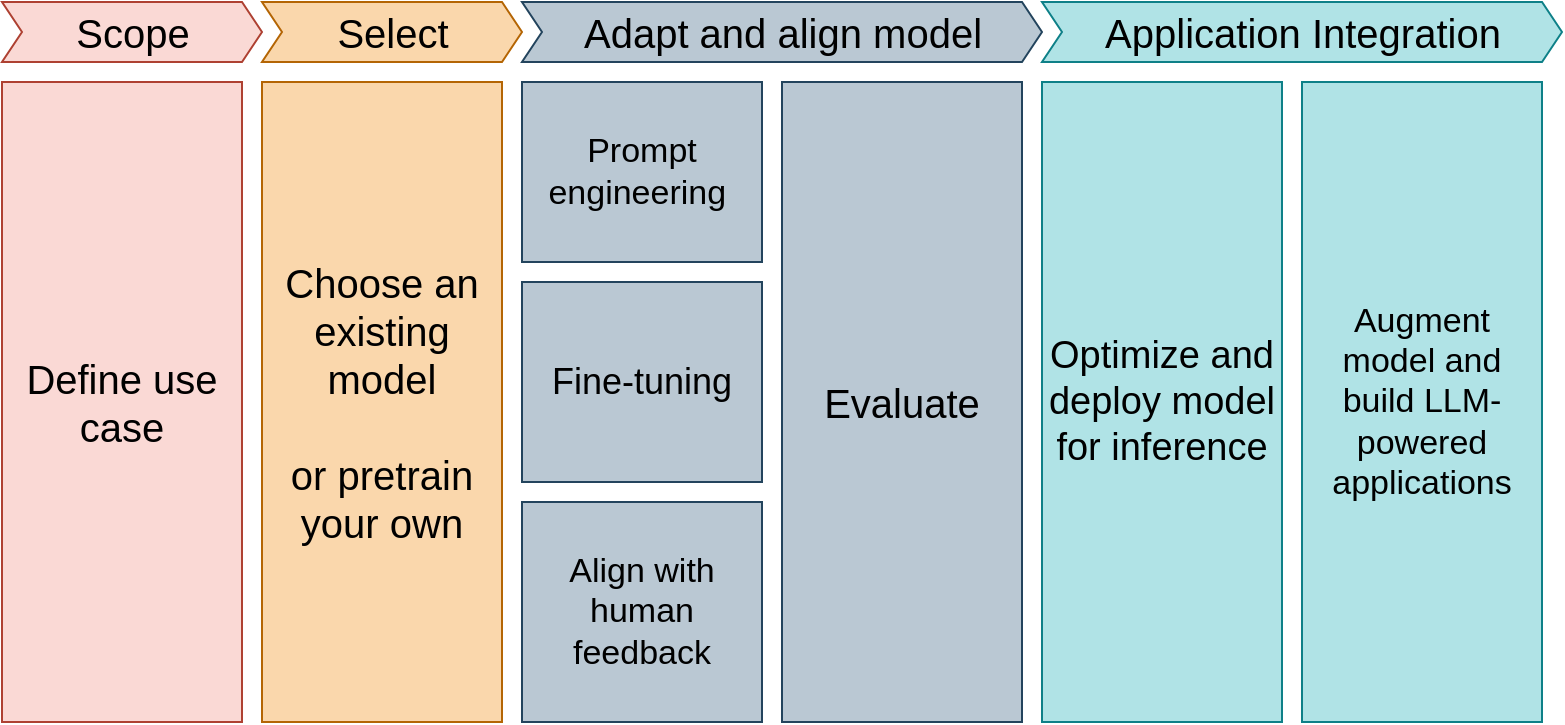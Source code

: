 <mxfile version="21.5.0" type="device">
  <diagram name="Page-1" id="9Dn_jaG_reSU9gXJ2ciY">
    <mxGraphModel dx="1114" dy="674" grid="1" gridSize="10" guides="1" tooltips="1" connect="1" arrows="1" fold="1" page="1" pageScale="1" pageWidth="850" pageHeight="1100" math="0" shadow="0">
      <root>
        <mxCell id="0" />
        <mxCell id="1" parent="0" />
        <mxCell id="qeMcafRCqAWguyCiKyoP-1" value="&lt;font color=&quot;#000000&quot; style=&quot;font-size: 20px;&quot;&gt;Define use case&lt;/font&gt;" style="rounded=0;whiteSpace=wrap;html=1;fillColor=#fad9d5;strokeColor=#ae4132;" parent="1" vertex="1">
          <mxGeometry x="20" y="70" width="120" height="320" as="geometry" />
        </mxCell>
        <mxCell id="qeMcafRCqAWguyCiKyoP-2" value="&lt;font color=&quot;#000000&quot; style=&quot;font-size: 20px;&quot;&gt;Scope&lt;/font&gt;" style="html=1;shadow=0;dashed=0;align=center;verticalAlign=middle;shape=mxgraph.arrows2.arrow;dy=0;dx=10;notch=10;fillColor=#fad9d5;strokeColor=#ae4132;" parent="1" vertex="1">
          <mxGeometry x="20" y="30" width="130" height="30" as="geometry" />
        </mxCell>
        <mxCell id="qeMcafRCqAWguyCiKyoP-3" value="&lt;font color=&quot;#000000&quot; style=&quot;font-size: 20px;&quot;&gt;Choose an existing model &lt;br&gt;&lt;br&gt;or pretrain your own&lt;/font&gt;" style="rounded=0;whiteSpace=wrap;html=1;fillColor=#fad7ac;strokeColor=#b46504;" parent="1" vertex="1">
          <mxGeometry x="150" y="70" width="120" height="320" as="geometry" />
        </mxCell>
        <mxCell id="qeMcafRCqAWguyCiKyoP-4" value="&lt;font color=&quot;#000000&quot; style=&quot;font-size: 20px;&quot;&gt;Select&lt;/font&gt;" style="html=1;shadow=0;dashed=0;align=center;verticalAlign=middle;shape=mxgraph.arrows2.arrow;dy=0;dx=10;notch=10;fillColor=#fad7ac;strokeColor=#b46504;" parent="1" vertex="1">
          <mxGeometry x="150" y="30" width="130" height="30" as="geometry" />
        </mxCell>
        <mxCell id="qeMcafRCqAWguyCiKyoP-5" value="&lt;font color=&quot;#000000&quot; style=&quot;font-size: 20px;&quot;&gt;Evaluate&lt;/font&gt;" style="rounded=0;whiteSpace=wrap;html=1;fillColor=#bac8d3;strokeColor=#23445d;" parent="1" vertex="1">
          <mxGeometry x="410" y="70" width="120" height="320" as="geometry" />
        </mxCell>
        <mxCell id="qeMcafRCqAWguyCiKyoP-6" value="&lt;font style=&quot;font-size: 20px;&quot; color=&quot;#000000&quot;&gt;Adapt and align model&lt;/font&gt;" style="html=1;shadow=0;dashed=0;align=center;verticalAlign=middle;shape=mxgraph.arrows2.arrow;dy=0;dx=10;notch=10;fillColor=#bac8d3;strokeColor=#23445d;" parent="1" vertex="1">
          <mxGeometry x="280" y="30" width="260" height="30" as="geometry" />
        </mxCell>
        <mxCell id="qeMcafRCqAWguyCiKyoP-7" value="&lt;font color=&quot;#000000&quot; style=&quot;font-size: 17px;&quot;&gt;Prompt engineering&amp;nbsp;&lt;br&gt;&lt;/font&gt;" style="rounded=0;whiteSpace=wrap;html=1;fillColor=#bac8d3;strokeColor=#23445d;" parent="1" vertex="1">
          <mxGeometry x="280" y="70" width="120" height="90" as="geometry" />
        </mxCell>
        <mxCell id="qeMcafRCqAWguyCiKyoP-8" value="&lt;font color=&quot;#000000&quot; style=&quot;font-size: 18px;&quot;&gt;Fine-tuning&lt;br&gt;&lt;/font&gt;" style="rounded=0;whiteSpace=wrap;html=1;fillColor=#bac8d3;strokeColor=#23445d;" parent="1" vertex="1">
          <mxGeometry x="280" y="170" width="120" height="100" as="geometry" />
        </mxCell>
        <mxCell id="qeMcafRCqAWguyCiKyoP-9" value="&lt;font color=&quot;#000000&quot; style=&quot;font-size: 17px;&quot;&gt;Align with human feedback&lt;/font&gt;" style="rounded=0;whiteSpace=wrap;html=1;fillColor=#bac8d3;strokeColor=#23445d;" parent="1" vertex="1">
          <mxGeometry x="280" y="280" width="120" height="110" as="geometry" />
        </mxCell>
        <mxCell id="qeMcafRCqAWguyCiKyoP-10" value="&lt;font color=&quot;#000000&quot; style=&quot;font-size: 19px;&quot;&gt;Optimize and deploy model for inference&lt;/font&gt;" style="rounded=0;whiteSpace=wrap;html=1;fillColor=#b0e3e6;strokeColor=#0e8088;" parent="1" vertex="1">
          <mxGeometry x="540" y="70" width="120" height="320" as="geometry" />
        </mxCell>
        <mxCell id="qeMcafRCqAWguyCiKyoP-11" value="&lt;font color=&quot;#000000&quot; style=&quot;font-size: 20px;&quot;&gt;Application Integration&lt;/font&gt;" style="html=1;shadow=0;dashed=0;align=center;verticalAlign=middle;shape=mxgraph.arrows2.arrow;dy=0;dx=10;notch=10;fillColor=#b0e3e6;strokeColor=#0e8088;" parent="1" vertex="1">
          <mxGeometry x="540" y="30" width="260" height="30" as="geometry" />
        </mxCell>
        <mxCell id="qeMcafRCqAWguyCiKyoP-14" value="&lt;font color=&quot;#000000&quot; style=&quot;font-size: 17px;&quot;&gt;Augment model and build LLM-powered applications&lt;/font&gt;" style="rounded=0;whiteSpace=wrap;html=1;fillColor=#b0e3e6;strokeColor=#0e8088;" parent="1" vertex="1">
          <mxGeometry x="670" y="70" width="120" height="320" as="geometry" />
        </mxCell>
      </root>
    </mxGraphModel>
  </diagram>
</mxfile>
